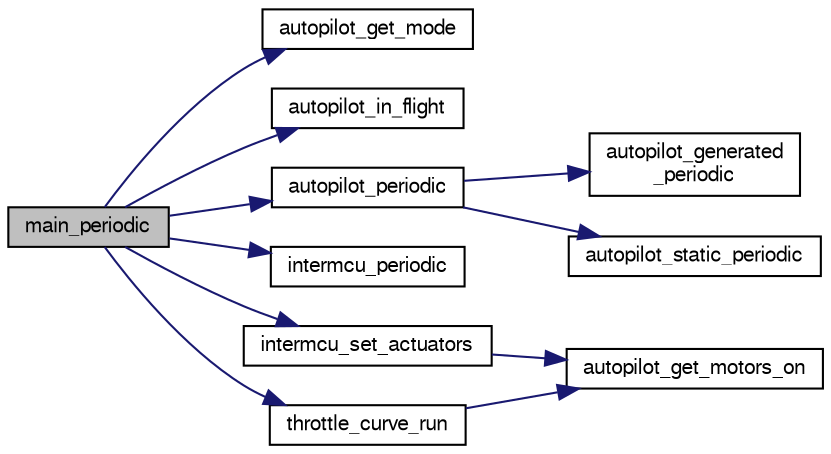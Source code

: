 digraph "main_periodic"
{
  edge [fontname="FreeSans",fontsize="10",labelfontname="FreeSans",labelfontsize="10"];
  node [fontname="FreeSans",fontsize="10",shape=record];
  rankdir="LR";
  Node1 [label="main_periodic",height=0.2,width=0.4,color="black", fillcolor="grey75", style="filled", fontcolor="black"];
  Node1 -> Node2 [color="midnightblue",fontsize="10",style="solid",fontname="FreeSans"];
  Node2 [label="autopilot_get_mode",height=0.2,width=0.4,color="black", fillcolor="white", style="filled",URL="$autopilot_8c.html#a23af2ac2d4bcb9b71c869a409de61cc4",tooltip="get autopilot mode "];
  Node1 -> Node3 [color="midnightblue",fontsize="10",style="solid",fontname="FreeSans"];
  Node3 [label="autopilot_in_flight",height=0.2,width=0.4,color="black", fillcolor="white", style="filled",URL="$autopilot_8c.html#aa0968d46fbee148348a7e062afac69a6",tooltip="get in_flight flag "];
  Node1 -> Node4 [color="midnightblue",fontsize="10",style="solid",fontname="FreeSans"];
  Node4 [label="autopilot_periodic",height=0.2,width=0.4,color="black", fillcolor="white", style="filled",URL="$autopilot_8c.html#a1914661233fbbed6c2ee653b99757652",tooltip="AP periodic call. "];
  Node4 -> Node5 [color="midnightblue",fontsize="10",style="solid",fontname="FreeSans"];
  Node5 [label="autopilot_generated\l_periodic",height=0.2,width=0.4,color="black", fillcolor="white", style="filled",URL="$fixedwing_2autopilot__generated_8c.html#a275c90ef6580ab8a9c8a36f7ee3b9644"];
  Node4 -> Node6 [color="midnightblue",fontsize="10",style="solid",fontname="FreeSans"];
  Node6 [label="autopilot_static_periodic",height=0.2,width=0.4,color="black", fillcolor="white", style="filled",URL="$fixedwing_2autopilot__static_8c.html#a81ff7c3a0611cb76bfbd35fc817070d6"];
  Node1 -> Node7 [color="midnightblue",fontsize="10",style="solid",fontname="FreeSans"];
  Node7 [label="intermcu_periodic",height=0.2,width=0.4,color="black", fillcolor="white", style="filled",URL="$intermcu__ap_8c.html#a0bb20e4869889dcee9e118f83957f92a"];
  Node1 -> Node8 [color="midnightblue",fontsize="10",style="solid",fontname="FreeSans"];
  Node8 [label="intermcu_set_actuators",height=0.2,width=0.4,color="black", fillcolor="white", style="filled",URL="$intermcu__ap_8c.html#ac22ebae188091108a7882dfebceb1c6c"];
  Node8 -> Node9 [color="midnightblue",fontsize="10",style="solid",fontname="FreeSans"];
  Node9 [label="autopilot_get_motors_on",height=0.2,width=0.4,color="black", fillcolor="white", style="filled",URL="$autopilot_8c.html#a6b52f0f9cd2cbf420a77029513ea6f35",tooltip="get motors status "];
  Node1 -> Node10 [color="midnightblue",fontsize="10",style="solid",fontname="FreeSans"];
  Node10 [label="throttle_curve_run",height=0.2,width=0.4,color="black", fillcolor="white", style="filled",URL="$throttle__curve_8c.html#aa25541409314b2cd0199a3adc299d314",tooltip="Run the throttle curve and generate the output throttle and pitch This depends on the FMODE(flight mo..."];
  Node10 -> Node9 [color="midnightblue",fontsize="10",style="solid",fontname="FreeSans"];
}
